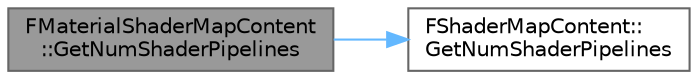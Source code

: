 digraph "FMaterialShaderMapContent::GetNumShaderPipelines"
{
 // INTERACTIVE_SVG=YES
 // LATEX_PDF_SIZE
  bgcolor="transparent";
  edge [fontname=Helvetica,fontsize=10,labelfontname=Helvetica,labelfontsize=10];
  node [fontname=Helvetica,fontsize=10,shape=box,height=0.2,width=0.4];
  rankdir="LR";
  Node1 [id="Node000001",label="FMaterialShaderMapContent\l::GetNumShaderPipelines",height=0.2,width=0.4,color="gray40", fillcolor="grey60", style="filled", fontcolor="black",tooltip=" "];
  Node1 -> Node2 [id="edge1_Node000001_Node000002",color="steelblue1",style="solid",tooltip=" "];
  Node2 [id="Node000002",label="FShaderMapContent::\lGetNumShaderPipelines",height=0.2,width=0.4,color="grey40", fillcolor="white", style="filled",URL="$db/df8/classFShaderMapContent.html#a777407f006e26e76f5e6c505102e1282",tooltip=" "];
}
